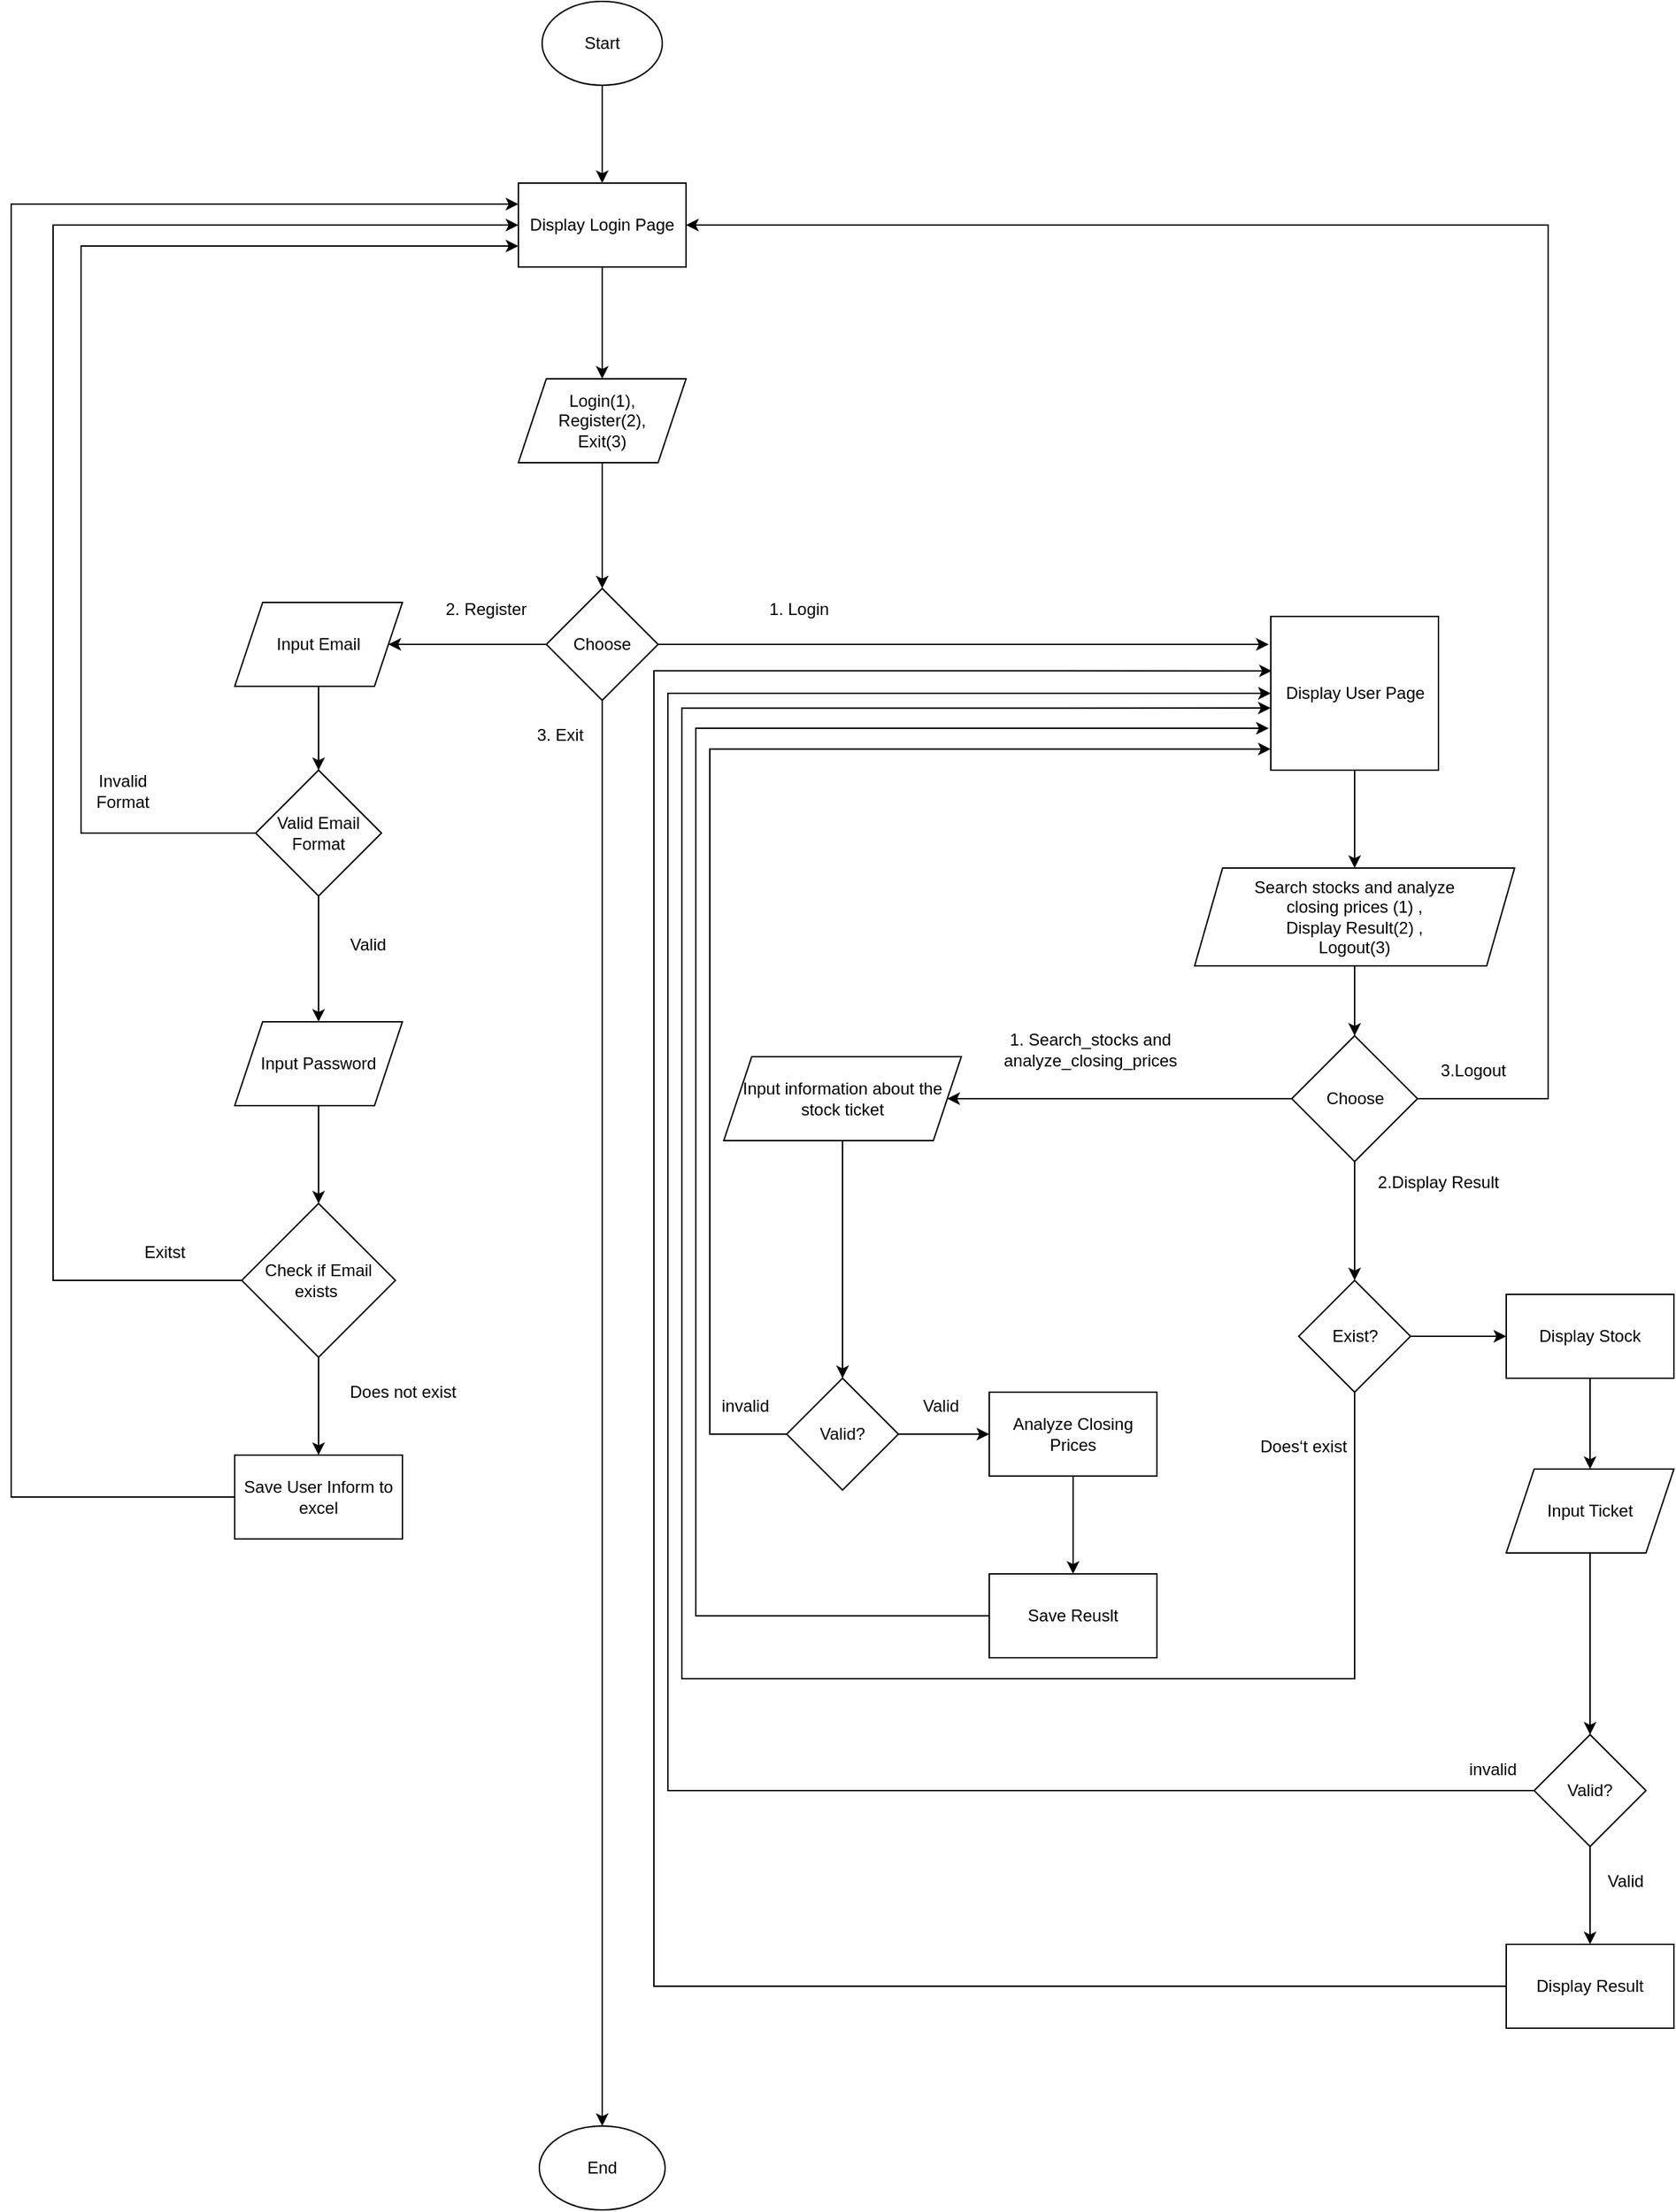 <mxfile version="25.0.3">
  <diagram name="第 1 页" id="ovz5KbLrIUngX_mGJ8c8">
    <mxGraphModel dx="2977" dy="2097" grid="1" gridSize="10" guides="1" tooltips="1" connect="1" arrows="1" fold="1" page="1" pageScale="1" pageWidth="827" pageHeight="1169" math="0" shadow="0">
      <root>
        <mxCell id="0" />
        <mxCell id="1" parent="0" />
        <mxCell id="9HWHHbt5v9MPu5D0UGkf-12" style="edgeStyle=orthogonalEdgeStyle;rounded=0;orthogonalLoop=1;jettySize=auto;html=1;entryX=0.5;entryY=0;entryDx=0;entryDy=0;" parent="1" source="9HWHHbt5v9MPu5D0UGkf-1" target="9HWHHbt5v9MPu5D0UGkf-11" edge="1">
          <mxGeometry relative="1" as="geometry" />
        </mxCell>
        <mxCell id="9HWHHbt5v9MPu5D0UGkf-1" value="Start" style="ellipse;whiteSpace=wrap;html=1;" parent="1" vertex="1">
          <mxGeometry x="360" y="-270" width="86" height="60" as="geometry" />
        </mxCell>
        <mxCell id="FQiXvJ6_Js1WaNVE7BKq-2" style="edgeStyle=orthogonalEdgeStyle;rounded=0;orthogonalLoop=1;jettySize=auto;html=1;" parent="1" source="9HWHHbt5v9MPu5D0UGkf-2" target="9HWHHbt5v9MPu5D0UGkf-4" edge="1">
          <mxGeometry relative="1" as="geometry" />
        </mxCell>
        <mxCell id="_xWxR4KmvNVSrHny2rZ4-2" style="edgeStyle=orthogonalEdgeStyle;rounded=0;orthogonalLoop=1;jettySize=auto;html=1;" edge="1" parent="1" source="9HWHHbt5v9MPu5D0UGkf-2">
          <mxGeometry relative="1" as="geometry">
            <mxPoint x="880" y="190" as="targetPoint" />
          </mxGeometry>
        </mxCell>
        <mxCell id="9HWHHbt5v9MPu5D0UGkf-2" value="Choose" style="rhombus;whiteSpace=wrap;html=1;" parent="1" vertex="1">
          <mxGeometry x="363" y="150" width="80" height="80" as="geometry" />
        </mxCell>
        <mxCell id="9HWHHbt5v9MPu5D0UGkf-4" value="End" style="ellipse;whiteSpace=wrap;html=1;" parent="1" vertex="1">
          <mxGeometry x="358" y="1250" width="90" height="60" as="geometry" />
        </mxCell>
        <mxCell id="9HWHHbt5v9MPu5D0UGkf-6" value="3.&amp;nbsp;&lt;span style=&quot;background-color: initial;&quot;&gt;Exit&lt;/span&gt;" style="text;html=1;align=center;verticalAlign=middle;whiteSpace=wrap;rounded=0;" parent="1" vertex="1">
          <mxGeometry x="343" y="240" width="60" height="30" as="geometry" />
        </mxCell>
        <mxCell id="9HWHHbt5v9MPu5D0UGkf-13" style="edgeStyle=orthogonalEdgeStyle;rounded=0;orthogonalLoop=1;jettySize=auto;html=1;entryX=0.5;entryY=0;entryDx=0;entryDy=0;" parent="1" source="9HWHHbt5v9MPu5D0UGkf-11" target="9HWHHbt5v9MPu5D0UGkf-14" edge="1">
          <mxGeometry relative="1" as="geometry">
            <mxPoint x="403" y="-10" as="targetPoint" />
          </mxGeometry>
        </mxCell>
        <mxCell id="9HWHHbt5v9MPu5D0UGkf-11" value="Display Login Page" style="rounded=0;whiteSpace=wrap;html=1;" parent="1" vertex="1">
          <mxGeometry x="343" y="-140" width="120" height="60" as="geometry" />
        </mxCell>
        <mxCell id="9HWHHbt5v9MPu5D0UGkf-16" style="edgeStyle=orthogonalEdgeStyle;rounded=0;orthogonalLoop=1;jettySize=auto;html=1;entryX=0.5;entryY=0;entryDx=0;entryDy=0;" parent="1" source="9HWHHbt5v9MPu5D0UGkf-14" target="9HWHHbt5v9MPu5D0UGkf-2" edge="1">
          <mxGeometry relative="1" as="geometry" />
        </mxCell>
        <mxCell id="9HWHHbt5v9MPu5D0UGkf-14" value="Login(1),&lt;div&gt;Register(2),&lt;div&gt;Exit(3)&lt;/div&gt;&lt;/div&gt;" style="shape=parallelogram;perimeter=parallelogramPerimeter;whiteSpace=wrap;html=1;fixedSize=1;" parent="1" vertex="1">
          <mxGeometry x="343" width="120" height="60" as="geometry" />
        </mxCell>
        <mxCell id="9HWHHbt5v9MPu5D0UGkf-17" value="1. Login" style="text;html=1;align=center;verticalAlign=middle;whiteSpace=wrap;rounded=0;" parent="1" vertex="1">
          <mxGeometry x="514" y="150" width="60" height="30" as="geometry" />
        </mxCell>
        <mxCell id="9HWHHbt5v9MPu5D0UGkf-18" value="2. Register" style="text;html=1;align=center;verticalAlign=middle;whiteSpace=wrap;rounded=0;" parent="1" vertex="1">
          <mxGeometry x="280" y="150" width="80" height="30" as="geometry" />
        </mxCell>
        <mxCell id="9HWHHbt5v9MPu5D0UGkf-20" value="" style="edgeStyle=orthogonalEdgeStyle;rounded=0;orthogonalLoop=1;jettySize=auto;html=1;exitX=0;exitY=0.5;exitDx=0;exitDy=0;" parent="1" source="9HWHHbt5v9MPu5D0UGkf-2" target="9HWHHbt5v9MPu5D0UGkf-19" edge="1">
          <mxGeometry relative="1" as="geometry">
            <mxPoint x="210" y="189.5" as="targetPoint" />
            <mxPoint x="323" y="189.5" as="sourcePoint" />
          </mxGeometry>
        </mxCell>
        <mxCell id="9HWHHbt5v9MPu5D0UGkf-27" value="" style="edgeStyle=orthogonalEdgeStyle;rounded=0;orthogonalLoop=1;jettySize=auto;html=1;" parent="1" source="9HWHHbt5v9MPu5D0UGkf-19" target="9HWHHbt5v9MPu5D0UGkf-25" edge="1">
          <mxGeometry relative="1" as="geometry" />
        </mxCell>
        <mxCell id="9HWHHbt5v9MPu5D0UGkf-19" value="Input Email" style="shape=parallelogram;perimeter=parallelogramPerimeter;whiteSpace=wrap;html=1;fixedSize=1;" parent="1" vertex="1">
          <mxGeometry x="140" y="160" width="120" height="60" as="geometry" />
        </mxCell>
        <mxCell id="9HWHHbt5v9MPu5D0UGkf-31" value="" style="edgeStyle=orthogonalEdgeStyle;rounded=0;orthogonalLoop=1;jettySize=auto;html=1;" parent="1" source="9HWHHbt5v9MPu5D0UGkf-25" target="9HWHHbt5v9MPu5D0UGkf-30" edge="1">
          <mxGeometry relative="1" as="geometry" />
        </mxCell>
        <mxCell id="9HWHHbt5v9MPu5D0UGkf-41" style="edgeStyle=orthogonalEdgeStyle;rounded=0;orthogonalLoop=1;jettySize=auto;html=1;entryX=0;entryY=0.75;entryDx=0;entryDy=0;" parent="1" source="9HWHHbt5v9MPu5D0UGkf-25" target="9HWHHbt5v9MPu5D0UGkf-11" edge="1">
          <mxGeometry relative="1" as="geometry">
            <Array as="points">
              <mxPoint x="30" y="325" />
              <mxPoint x="30" y="-95" />
            </Array>
          </mxGeometry>
        </mxCell>
        <mxCell id="9HWHHbt5v9MPu5D0UGkf-25" value="Valid Email Format" style="rhombus;whiteSpace=wrap;html=1;" parent="1" vertex="1">
          <mxGeometry x="155" y="280" width="90" height="90" as="geometry" />
        </mxCell>
        <mxCell id="9HWHHbt5v9MPu5D0UGkf-29" value="Invalid Format" style="text;html=1;align=center;verticalAlign=middle;whiteSpace=wrap;rounded=0;" parent="1" vertex="1">
          <mxGeometry x="30" y="280" width="60" height="30" as="geometry" />
        </mxCell>
        <mxCell id="9HWHHbt5v9MPu5D0UGkf-37" value="" style="edgeStyle=orthogonalEdgeStyle;rounded=0;orthogonalLoop=1;jettySize=auto;html=1;" parent="1" source="9HWHHbt5v9MPu5D0UGkf-30" target="9HWHHbt5v9MPu5D0UGkf-36" edge="1">
          <mxGeometry relative="1" as="geometry" />
        </mxCell>
        <mxCell id="9HWHHbt5v9MPu5D0UGkf-30" value="Input Password" style="shape=parallelogram;perimeter=parallelogramPerimeter;whiteSpace=wrap;html=1;fixedSize=1;" parent="1" vertex="1">
          <mxGeometry x="140" y="460" width="120" height="60" as="geometry" />
        </mxCell>
        <mxCell id="9HWHHbt5v9MPu5D0UGkf-32" value="Valid" style="text;html=1;align=center;verticalAlign=middle;resizable=0;points=[];autosize=1;strokeColor=none;fillColor=none;" parent="1" vertex="1">
          <mxGeometry x="210" y="390" width="50" height="30" as="geometry" />
        </mxCell>
        <mxCell id="9HWHHbt5v9MPu5D0UGkf-35" style="edgeStyle=orthogonalEdgeStyle;rounded=0;orthogonalLoop=1;jettySize=auto;html=1;entryX=0;entryY=0.25;entryDx=0;entryDy=0;" parent="1" source="9HWHHbt5v9MPu5D0UGkf-33" target="9HWHHbt5v9MPu5D0UGkf-11" edge="1">
          <mxGeometry relative="1" as="geometry">
            <Array as="points">
              <mxPoint x="-20" y="800" />
              <mxPoint x="-20" y="-125" />
            </Array>
          </mxGeometry>
        </mxCell>
        <mxCell id="9HWHHbt5v9MPu5D0UGkf-33" value="Save User Inform to excel" style="rounded=0;whiteSpace=wrap;html=1;" parent="1" vertex="1">
          <mxGeometry x="140" y="770" width="120" height="60" as="geometry" />
        </mxCell>
        <mxCell id="9HWHHbt5v9MPu5D0UGkf-38" value="" style="edgeStyle=orthogonalEdgeStyle;rounded=0;orthogonalLoop=1;jettySize=auto;html=1;" parent="1" source="9HWHHbt5v9MPu5D0UGkf-36" target="9HWHHbt5v9MPu5D0UGkf-33" edge="1">
          <mxGeometry relative="1" as="geometry" />
        </mxCell>
        <mxCell id="9HWHHbt5v9MPu5D0UGkf-40" style="edgeStyle=orthogonalEdgeStyle;rounded=0;orthogonalLoop=1;jettySize=auto;html=1;entryX=0;entryY=0.5;entryDx=0;entryDy=0;" parent="1" source="9HWHHbt5v9MPu5D0UGkf-36" target="9HWHHbt5v9MPu5D0UGkf-11" edge="1">
          <mxGeometry relative="1" as="geometry">
            <Array as="points">
              <mxPoint x="10" y="645" />
              <mxPoint x="10" y="-110" />
            </Array>
          </mxGeometry>
        </mxCell>
        <mxCell id="9HWHHbt5v9MPu5D0UGkf-36" value="Check if Email exists&amp;nbsp;" style="rhombus;whiteSpace=wrap;html=1;" parent="1" vertex="1">
          <mxGeometry x="145" y="590" width="110" height="110" as="geometry" />
        </mxCell>
        <mxCell id="9HWHHbt5v9MPu5D0UGkf-43" value="Exitst" style="text;html=1;align=center;verticalAlign=middle;whiteSpace=wrap;rounded=0;" parent="1" vertex="1">
          <mxGeometry x="60" y="610" width="60" height="30" as="geometry" />
        </mxCell>
        <mxCell id="9HWHHbt5v9MPu5D0UGkf-45" value="Does not exist" style="text;html=1;align=center;verticalAlign=middle;resizable=0;points=[];autosize=1;strokeColor=none;fillColor=none;" parent="1" vertex="1">
          <mxGeometry x="210" y="710" width="100" height="30" as="geometry" />
        </mxCell>
        <mxCell id="FQiXvJ6_Js1WaNVE7BKq-9" value="" style="edgeStyle=orthogonalEdgeStyle;rounded=0;orthogonalLoop=1;jettySize=auto;html=1;" parent="1" source="FQiXvJ6_Js1WaNVE7BKq-5" target="FQiXvJ6_Js1WaNVE7BKq-8" edge="1">
          <mxGeometry relative="1" as="geometry" />
        </mxCell>
        <mxCell id="FQiXvJ6_Js1WaNVE7BKq-5" value="Display User Page" style="rounded=0;whiteSpace=wrap;html=1;" parent="1" vertex="1">
          <mxGeometry x="881.5" y="170" width="120" height="110" as="geometry" />
        </mxCell>
        <mxCell id="FQiXvJ6_Js1WaNVE7BKq-12" style="edgeStyle=orthogonalEdgeStyle;rounded=0;orthogonalLoop=1;jettySize=auto;html=1;entryX=1;entryY=0.5;entryDx=0;entryDy=0;" parent="1" source="FQiXvJ6_Js1WaNVE7BKq-7" target="9HWHHbt5v9MPu5D0UGkf-11" edge="1">
          <mxGeometry relative="1" as="geometry">
            <mxPoint x="1030" y="525" as="targetPoint" />
            <Array as="points">
              <mxPoint x="1080" y="515" />
              <mxPoint x="1080" y="-110" />
            </Array>
          </mxGeometry>
        </mxCell>
        <mxCell id="FQiXvJ6_Js1WaNVE7BKq-34" value="" style="edgeStyle=orthogonalEdgeStyle;rounded=0;orthogonalLoop=1;jettySize=auto;html=1;entryX=0.5;entryY=0;entryDx=0;entryDy=0;" parent="1" source="FQiXvJ6_Js1WaNVE7BKq-7" target="_xWxR4KmvNVSrHny2rZ4-4" edge="1">
          <mxGeometry relative="1" as="geometry">
            <mxPoint x="941.556" y="590.0" as="targetPoint" />
          </mxGeometry>
        </mxCell>
        <mxCell id="_xWxR4KmvNVSrHny2rZ4-8" value="" style="edgeStyle=orthogonalEdgeStyle;rounded=0;orthogonalLoop=1;jettySize=auto;html=1;entryX=1;entryY=0.5;entryDx=0;entryDy=0;" edge="1" parent="1" source="FQiXvJ6_Js1WaNVE7BKq-7" target="FQiXvJ6_Js1WaNVE7BKq-14">
          <mxGeometry relative="1" as="geometry">
            <mxPoint x="816.5" y="515.0" as="targetPoint" />
          </mxGeometry>
        </mxCell>
        <mxCell id="FQiXvJ6_Js1WaNVE7BKq-7" value="Choose" style="rhombus;whiteSpace=wrap;html=1;" parent="1" vertex="1">
          <mxGeometry x="896.5" y="470" width="90" height="90" as="geometry" />
        </mxCell>
        <mxCell id="FQiXvJ6_Js1WaNVE7BKq-10" value="" style="edgeStyle=orthogonalEdgeStyle;rounded=0;orthogonalLoop=1;jettySize=auto;html=1;" parent="1" source="FQiXvJ6_Js1WaNVE7BKq-8" target="FQiXvJ6_Js1WaNVE7BKq-7" edge="1">
          <mxGeometry relative="1" as="geometry" />
        </mxCell>
        <mxCell id="FQiXvJ6_Js1WaNVE7BKq-8" value="Search stocks and analyze&lt;div&gt;&lt;span style=&quot;background-color: initial;&quot;&gt;closing prices (1)&amp;nbsp;&lt;/span&gt;&lt;span style=&quot;background-color: initial;&quot;&gt;,&lt;/span&gt;&lt;div&gt;&lt;div&gt;Display Result(2) ,&lt;div&gt;&lt;span style=&quot;background-color: initial;&quot;&gt;Logout(3)&lt;/span&gt;&lt;/div&gt;&lt;/div&gt;&lt;/div&gt;&lt;/div&gt;" style="shape=parallelogram;perimeter=parallelogramPerimeter;whiteSpace=wrap;html=1;fixedSize=1;" parent="1" vertex="1">
          <mxGeometry x="827" y="350" width="229" height="70" as="geometry" />
        </mxCell>
        <mxCell id="FQiXvJ6_Js1WaNVE7BKq-13" value="3.Logout" style="text;html=1;align=center;verticalAlign=middle;resizable=0;points=[];autosize=1;strokeColor=none;fillColor=none;" parent="1" vertex="1">
          <mxGeometry x="990.5" y="480" width="70" height="30" as="geometry" />
        </mxCell>
        <mxCell id="FQiXvJ6_Js1WaNVE7BKq-29" style="edgeStyle=orthogonalEdgeStyle;rounded=0;orthogonalLoop=1;jettySize=auto;html=1;" parent="1" source="FQiXvJ6_Js1WaNVE7BKq-14" target="FQiXvJ6_Js1WaNVE7BKq-17" edge="1">
          <mxGeometry relative="1" as="geometry" />
        </mxCell>
        <mxCell id="FQiXvJ6_Js1WaNVE7BKq-14" value="Input information about the stock ticket" style="shape=parallelogram;perimeter=parallelogramPerimeter;whiteSpace=wrap;html=1;fixedSize=1;" parent="1" vertex="1">
          <mxGeometry x="490" y="485" width="170" height="60" as="geometry" />
        </mxCell>
        <mxCell id="FQiXvJ6_Js1WaNVE7BKq-23" value="" style="edgeStyle=orthogonalEdgeStyle;rounded=0;orthogonalLoop=1;jettySize=auto;html=1;" parent="1" source="FQiXvJ6_Js1WaNVE7BKq-17" target="FQiXvJ6_Js1WaNVE7BKq-22" edge="1">
          <mxGeometry relative="1" as="geometry" />
        </mxCell>
        <mxCell id="_xWxR4KmvNVSrHny2rZ4-9" style="edgeStyle=orthogonalEdgeStyle;rounded=0;orthogonalLoop=1;jettySize=auto;html=1;entryX=-0.001;entryY=0.863;entryDx=0;entryDy=0;entryPerimeter=0;" edge="1" parent="1" source="FQiXvJ6_Js1WaNVE7BKq-17" target="FQiXvJ6_Js1WaNVE7BKq-5">
          <mxGeometry relative="1" as="geometry">
            <mxPoint x="470" y="270" as="targetPoint" />
            <Array as="points">
              <mxPoint x="480" y="755" />
              <mxPoint x="480" y="265" />
            </Array>
          </mxGeometry>
        </mxCell>
        <mxCell id="FQiXvJ6_Js1WaNVE7BKq-17" value="Valid?" style="rhombus;whiteSpace=wrap;html=1;" parent="1" vertex="1">
          <mxGeometry x="535" y="715" width="80" height="80" as="geometry" />
        </mxCell>
        <mxCell id="FQiXvJ6_Js1WaNVE7BKq-19" value="invalid" style="text;html=1;align=center;verticalAlign=middle;resizable=0;points=[];autosize=1;strokeColor=none;fillColor=none;" parent="1" vertex="1">
          <mxGeometry x="475" y="720" width="60" height="30" as="geometry" />
        </mxCell>
        <mxCell id="FQiXvJ6_Js1WaNVE7BKq-31" value="" style="edgeStyle=orthogonalEdgeStyle;rounded=0;orthogonalLoop=1;jettySize=auto;html=1;" parent="1" source="FQiXvJ6_Js1WaNVE7BKq-22" target="FQiXvJ6_Js1WaNVE7BKq-30" edge="1">
          <mxGeometry relative="1" as="geometry" />
        </mxCell>
        <mxCell id="FQiXvJ6_Js1WaNVE7BKq-22" value="Analyze Closing Prices" style="rounded=0;whiteSpace=wrap;html=1;" parent="1" vertex="1">
          <mxGeometry x="680" y="725" width="120" height="60" as="geometry" />
        </mxCell>
        <mxCell id="FQiXvJ6_Js1WaNVE7BKq-24" value="Valid" style="text;html=1;align=center;verticalAlign=middle;resizable=0;points=[];autosize=1;strokeColor=none;fillColor=none;" parent="1" vertex="1">
          <mxGeometry x="620" y="720" width="50" height="30" as="geometry" />
        </mxCell>
        <mxCell id="_xWxR4KmvNVSrHny2rZ4-10" style="edgeStyle=orthogonalEdgeStyle;rounded=0;orthogonalLoop=1;jettySize=auto;html=1;" edge="1" parent="1" source="FQiXvJ6_Js1WaNVE7BKq-30">
          <mxGeometry relative="1" as="geometry">
            <mxPoint x="880" y="250" as="targetPoint" />
            <Array as="points">
              <mxPoint x="470" y="885" />
              <mxPoint x="470" y="250" />
            </Array>
          </mxGeometry>
        </mxCell>
        <mxCell id="FQiXvJ6_Js1WaNVE7BKq-30" value="Save Reuslt" style="rounded=0;whiteSpace=wrap;html=1;" parent="1" vertex="1">
          <mxGeometry x="680" y="855" width="120" height="60" as="geometry" />
        </mxCell>
        <mxCell id="FQiXvJ6_Js1WaNVE7BKq-35" value="2.Display Result" style="text;html=1;align=center;verticalAlign=middle;resizable=0;points=[];autosize=1;strokeColor=none;fillColor=none;" parent="1" vertex="1">
          <mxGeometry x="946" y="560" width="110" height="30" as="geometry" />
        </mxCell>
        <mxCell id="_xWxR4KmvNVSrHny2rZ4-3" value="1.&amp;nbsp;&lt;span style=&quot;text-wrap-mode: wrap;&quot;&gt;Search_stocks and&lt;/span&gt;&lt;div style=&quot;text-wrap-mode: wrap;&quot;&gt;analyze_closing_prices&lt;/div&gt;" style="text;html=1;align=center;verticalAlign=middle;resizable=0;points=[];autosize=1;strokeColor=none;fillColor=none;" vertex="1" parent="1">
          <mxGeometry x="677" y="460" width="150" height="40" as="geometry" />
        </mxCell>
        <mxCell id="_xWxR4KmvNVSrHny2rZ4-15" style="edgeStyle=orthogonalEdgeStyle;rounded=0;orthogonalLoop=1;jettySize=auto;html=1;entryX=0;entryY=0.5;entryDx=0;entryDy=0;" edge="1" parent="1" source="_xWxR4KmvNVSrHny2rZ4-4" target="_xWxR4KmvNVSrHny2rZ4-14">
          <mxGeometry relative="1" as="geometry" />
        </mxCell>
        <mxCell id="_xWxR4KmvNVSrHny2rZ4-4" value="Exist?" style="rhombus;whiteSpace=wrap;html=1;" vertex="1" parent="1">
          <mxGeometry x="901.5" y="645" width="80" height="80" as="geometry" />
        </mxCell>
        <mxCell id="_xWxR4KmvNVSrHny2rZ4-12" style="edgeStyle=orthogonalEdgeStyle;rounded=0;orthogonalLoop=1;jettySize=auto;html=1;entryX=-0.001;entryY=0.596;entryDx=0;entryDy=0;entryPerimeter=0;" edge="1" parent="1" source="_xWxR4KmvNVSrHny2rZ4-4" target="FQiXvJ6_Js1WaNVE7BKq-5">
          <mxGeometry relative="1" as="geometry">
            <Array as="points">
              <mxPoint x="942" y="930" />
              <mxPoint x="460" y="930" />
              <mxPoint x="460" y="236" />
            </Array>
          </mxGeometry>
        </mxCell>
        <mxCell id="_xWxR4KmvNVSrHny2rZ4-13" value="Does‘t exist" style="text;whiteSpace=wrap;" vertex="1" parent="1">
          <mxGeometry x="871.5" y="750" width="110" height="40" as="geometry" />
        </mxCell>
        <mxCell id="_xWxR4KmvNVSrHny2rZ4-17" value="" style="edgeStyle=orthogonalEdgeStyle;rounded=0;orthogonalLoop=1;jettySize=auto;html=1;" edge="1" parent="1" source="_xWxR4KmvNVSrHny2rZ4-14" target="_xWxR4KmvNVSrHny2rZ4-16">
          <mxGeometry relative="1" as="geometry" />
        </mxCell>
        <mxCell id="_xWxR4KmvNVSrHny2rZ4-14" value="Display Stock" style="rounded=0;whiteSpace=wrap;html=1;" vertex="1" parent="1">
          <mxGeometry x="1050" y="655" width="120" height="60" as="geometry" />
        </mxCell>
        <mxCell id="_xWxR4KmvNVSrHny2rZ4-19" style="edgeStyle=orthogonalEdgeStyle;rounded=0;orthogonalLoop=1;jettySize=auto;html=1;" edge="1" parent="1" source="_xWxR4KmvNVSrHny2rZ4-16" target="_xWxR4KmvNVSrHny2rZ4-18">
          <mxGeometry relative="1" as="geometry" />
        </mxCell>
        <mxCell id="_xWxR4KmvNVSrHny2rZ4-16" value="Input Ticket" style="shape=parallelogram;perimeter=parallelogramPerimeter;whiteSpace=wrap;html=1;fixedSize=1;" vertex="1" parent="1">
          <mxGeometry x="1050" y="780" width="120" height="60" as="geometry" />
        </mxCell>
        <mxCell id="_xWxR4KmvNVSrHny2rZ4-21" style="edgeStyle=orthogonalEdgeStyle;rounded=0;orthogonalLoop=1;jettySize=auto;html=1;entryX=0.5;entryY=0;entryDx=0;entryDy=0;" edge="1" parent="1" source="_xWxR4KmvNVSrHny2rZ4-18" target="_xWxR4KmvNVSrHny2rZ4-20">
          <mxGeometry relative="1" as="geometry" />
        </mxCell>
        <mxCell id="_xWxR4KmvNVSrHny2rZ4-25" style="edgeStyle=orthogonalEdgeStyle;rounded=0;orthogonalLoop=1;jettySize=auto;html=1;entryX=0;entryY=0.5;entryDx=0;entryDy=0;" edge="1" parent="1" source="_xWxR4KmvNVSrHny2rZ4-18" target="FQiXvJ6_Js1WaNVE7BKq-5">
          <mxGeometry relative="1" as="geometry">
            <mxPoint x="810" y="220" as="targetPoint" />
            <Array as="points">
              <mxPoint x="450" y="1010" />
              <mxPoint x="450" y="225" />
            </Array>
          </mxGeometry>
        </mxCell>
        <mxCell id="_xWxR4KmvNVSrHny2rZ4-18" value="Valid?" style="rhombus;whiteSpace=wrap;html=1;" vertex="1" parent="1">
          <mxGeometry x="1070" y="970" width="80" height="80" as="geometry" />
        </mxCell>
        <mxCell id="_xWxR4KmvNVSrHny2rZ4-20" value="Display Result" style="rounded=0;whiteSpace=wrap;html=1;" vertex="1" parent="1">
          <mxGeometry x="1050" y="1120" width="120" height="60" as="geometry" />
        </mxCell>
        <mxCell id="_xWxR4KmvNVSrHny2rZ4-22" value="Valid" style="text;html=1;align=center;verticalAlign=middle;resizable=0;points=[];autosize=1;strokeColor=none;fillColor=none;" vertex="1" parent="1">
          <mxGeometry x="1110" y="1060" width="50" height="30" as="geometry" />
        </mxCell>
        <mxCell id="_xWxR4KmvNVSrHny2rZ4-26" style="edgeStyle=orthogonalEdgeStyle;rounded=0;orthogonalLoop=1;jettySize=auto;html=1;entryX=0.006;entryY=0.354;entryDx=0;entryDy=0;entryPerimeter=0;" edge="1" parent="1" source="_xWxR4KmvNVSrHny2rZ4-20" target="FQiXvJ6_Js1WaNVE7BKq-5">
          <mxGeometry relative="1" as="geometry">
            <Array as="points">
              <mxPoint x="440" y="1150" />
              <mxPoint x="440" y="209" />
            </Array>
          </mxGeometry>
        </mxCell>
        <mxCell id="_xWxR4KmvNVSrHny2rZ4-27" value="invalid" style="text;html=1;align=center;verticalAlign=middle;resizable=0;points=[];autosize=1;strokeColor=none;fillColor=none;" vertex="1" parent="1">
          <mxGeometry x="1010" y="980" width="60" height="30" as="geometry" />
        </mxCell>
      </root>
    </mxGraphModel>
  </diagram>
</mxfile>

